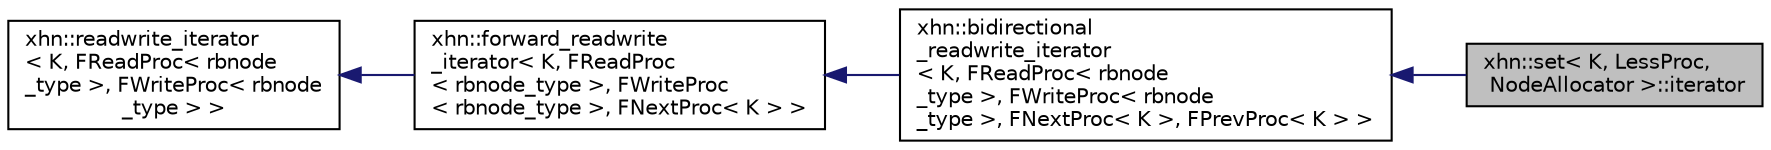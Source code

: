 digraph "xhn::set&lt; K, LessProc, NodeAllocator &gt;::iterator"
{
  edge [fontname="Helvetica",fontsize="10",labelfontname="Helvetica",labelfontsize="10"];
  node [fontname="Helvetica",fontsize="10",shape=record];
  rankdir="LR";
  Node1 [label="xhn::set\< K, LessProc,\l NodeAllocator \>::iterator",height=0.2,width=0.4,color="black", fillcolor="grey75", style="filled", fontcolor="black"];
  Node2 -> Node1 [dir="back",color="midnightblue",fontsize="10",style="solid",fontname="Helvetica"];
  Node2 [label="xhn::bidirectional\l_readwrite_iterator\l\< K, FReadProc\< rbnode\l_type \>, FWriteProc\< rbnode\l_type \>, FNextProc\< K \>, FPrevProc\< K \> \>",height=0.2,width=0.4,color="black", fillcolor="white", style="filled",URL="$classxhn_1_1bidirectional__readwrite__iterator.html"];
  Node3 -> Node2 [dir="back",color="midnightblue",fontsize="10",style="solid",fontname="Helvetica"];
  Node3 [label="xhn::forward_readwrite\l_iterator\< K, FReadProc\l\< rbnode_type \>, FWriteProc\l\< rbnode_type \>, FNextProc\< K \> \>",height=0.2,width=0.4,color="black", fillcolor="white", style="filled",URL="$classxhn_1_1forward__readwrite__iterator.html"];
  Node4 -> Node3 [dir="back",color="midnightblue",fontsize="10",style="solid",fontname="Helvetica"];
  Node4 [label="xhn::readwrite_iterator\l\< K, FReadProc\< rbnode\l_type \>, FWriteProc\< rbnode\l_type \> \>",height=0.2,width=0.4,color="black", fillcolor="white", style="filled",URL="$classxhn_1_1readwrite__iterator.html"];
}
